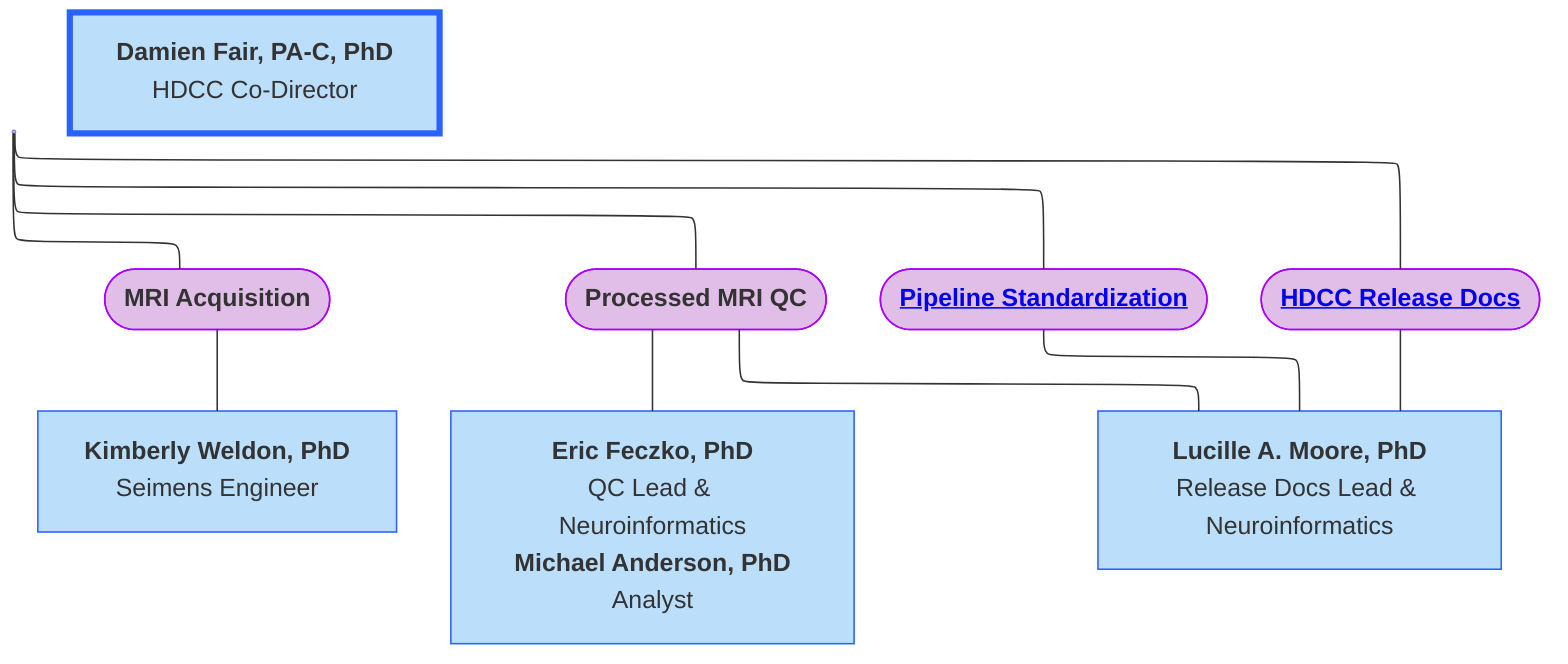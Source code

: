 ---
config:
  layout: elk
---
flowchart TB
    CDNI["<b>Damien Fair</b> HDCC Co-Director"] --- n2(["<b>MRI Acquisition</b>"]) & n3(["<b>Processed MRI QC</b>"]) & n7(["<a href="https://docs.hbcdstudy.org/latest/instruments/processing/standards/"><b>Pipeline Standardization</b></a>"]) & n10(["<a href="https://docs.hbcdstudy.org/"><b>HDCC Release Docs</b></a>"])
    n2 --- n4["<b>Kimberly Weldon, PhD</b><br>Seimens Engineer"]
    n3 --- n5@{ label: "<b>Eric Feczko, PhD</b><br>QC Lead &amp; Neuroinformatics<br><span style=\"--tw-scale-x:\"><b>Michael Anderson, PhD</b><br></span>Analyst" } & n9["<b>Lucille A. Moore, PhD</b><br>Release Docs Lead &amp; Neuroinformatics"]
    n7 --- n9
    n10 --- n9
    n11["<b>Damien Fair, PA-C, PhD</b><br>HDCC Co-Director"] --> n2
    CDNI@{ shape: anchor}
    n5@{ shape: rect}
    n11@{ shape: rect}
    style CDNI fill:#BBDEFB,stroke:#2962FF
    style n2 fill:#E1BEE7,stroke:#AA00FF
    style n3 fill:#E1BEE7,stroke:#AA00FF
    style n7 fill:#E1BEE7,stroke:#AA00FF
    style n10 fill:#E1BEE7,stroke:#AA00FF
    style n4 fill:#BBDEFB,stroke:#2962FF
    style n5 fill:#BBDEFB,stroke:#2962FF
    style n9 fill:#BBDEFB,stroke:#2962FF
    style n11 fill:#BBDEFB,stroke:#2962FF,stroke-width:4px,stroke-dasharray: 0
    linkStyle 9 stroke:none,fill:none
